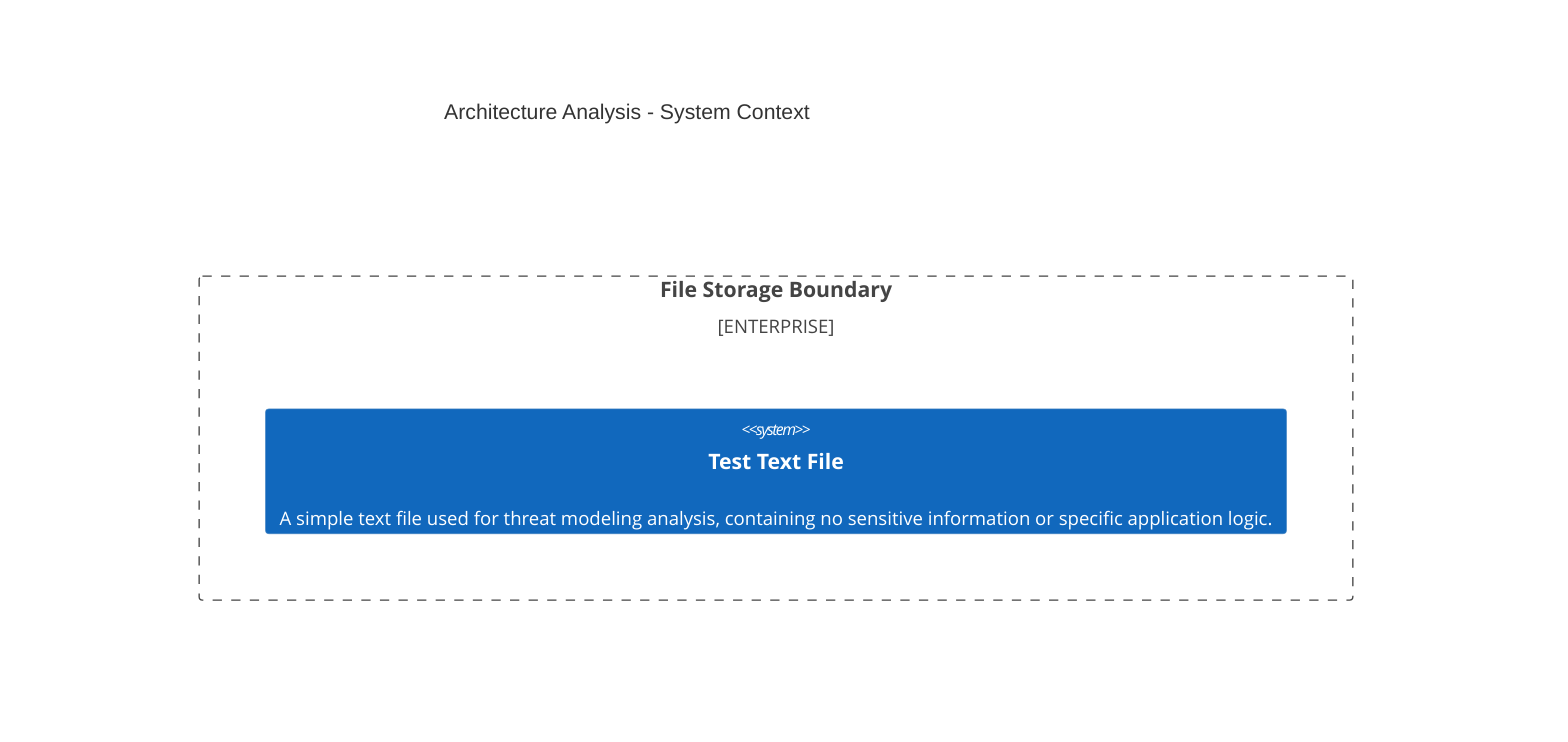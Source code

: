 C4Context
    title Architecture Analysis - System Context
    Enterprise_Boundary(tb_File_Storage_Boundary, "File Storage Boundary") {
        System(Test_Text_File, "Test Text File", "A simple text file used for threat modeling analysis, containing no sensitive information or specific application logic.")
    }